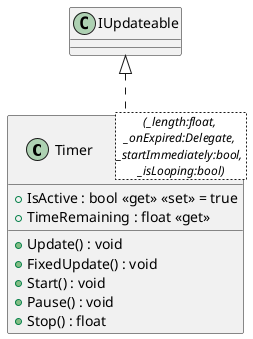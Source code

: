 @startuml
class Timer<(_length:float, \n_onExpired:Delegate, \n_startImmediately:bool, \n_isLooping:bool)> {
    + IsActive : bool <<get>> <<set>> = true
    + TimeRemaining : float <<get>>
    + Update() : void
    + FixedUpdate() : void
    + Start() : void
    + Pause() : void
    + Stop() : float
}
IUpdateable <|.. Timer
@enduml
